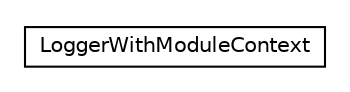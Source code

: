#!/usr/local/bin/dot
#
# Class diagram 
# Generated by UMLGraph version R5_6-24-gf6e263 (http://www.umlgraph.org/)
#

digraph G {
	edge [fontname="Helvetica",fontsize=10,labelfontname="Helvetica",labelfontsize=10];
	node [fontname="Helvetica",fontsize=10,shape=plaintext];
	nodesep=0.25;
	ranksep=0.5;
	// org.universAAL.kinect.adapter.logging.LoggerWithModuleContext
	c1144082 [label=<<table title="org.universAAL.kinect.adapter.logging.LoggerWithModuleContext" border="0" cellborder="1" cellspacing="0" cellpadding="2" port="p" href="./LoggerWithModuleContext.html">
		<tr><td><table border="0" cellspacing="0" cellpadding="1">
<tr><td align="center" balign="center"> LoggerWithModuleContext </td></tr>
		</table></td></tr>
		</table>>, URL="./LoggerWithModuleContext.html", fontname="Helvetica", fontcolor="black", fontsize=10.0];
}


